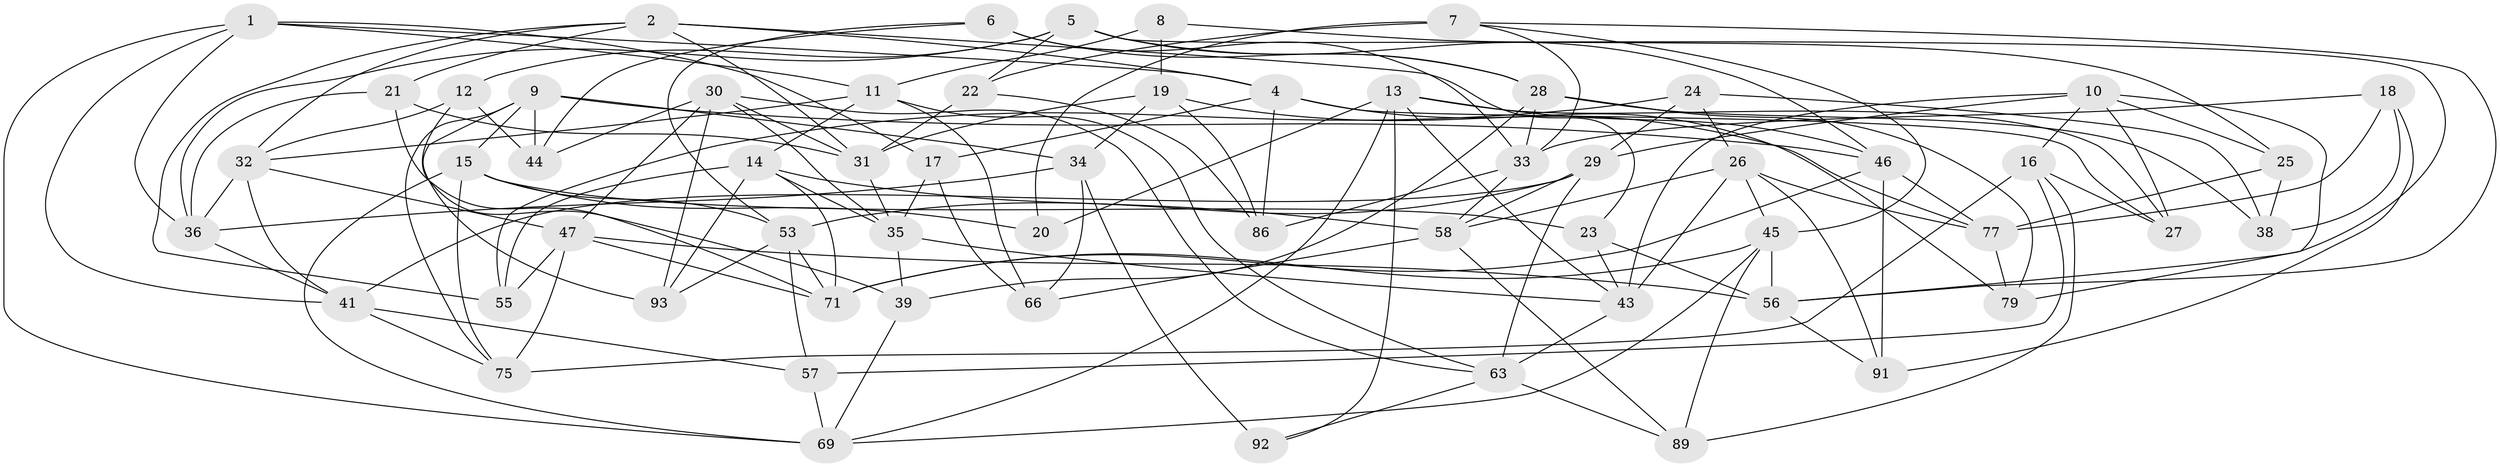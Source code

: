 // Generated by graph-tools (version 1.1) at 2025/24/03/03/25 07:24:30]
// undirected, 60 vertices, 152 edges
graph export_dot {
graph [start="1"]
  node [color=gray90,style=filled];
  1 [super="+3"];
  2 [super="+64"];
  4 [super="+73"];
  5 [super="+80"];
  6;
  7 [super="+37"];
  8;
  9 [super="+62"];
  10 [super="+87"];
  11 [super="+76"];
  12;
  13 [super="+50"];
  14 [super="+81"];
  15 [super="+85"];
  16 [super="+74"];
  17;
  18;
  19 [super="+67"];
  20;
  21;
  22;
  23;
  24;
  25;
  26 [super="+48"];
  27;
  28 [super="+82"];
  29 [super="+54"];
  30 [super="+68"];
  31 [super="+40"];
  32 [super="+61"];
  33 [super="+60"];
  34 [super="+90"];
  35 [super="+49"];
  36 [super="+42"];
  38;
  39;
  41 [super="+65"];
  43 [super="+51"];
  44;
  45 [super="+96"];
  46 [super="+52"];
  47 [super="+72"];
  53 [super="+59"];
  55;
  56 [super="+70"];
  57;
  58 [super="+83"];
  63 [super="+95"];
  66;
  69 [super="+78"];
  71 [super="+88"];
  75 [super="+84"];
  77 [super="+94"];
  79;
  86;
  89;
  91;
  92;
  93;
  1 -- 17;
  1 -- 11;
  1 -- 4;
  1 -- 69;
  1 -- 41;
  1 -- 36;
  2 -- 23;
  2 -- 21;
  2 -- 31;
  2 -- 32;
  2 -- 4;
  2 -- 55;
  4 -- 27;
  4 -- 79;
  4 -- 86;
  4 -- 17;
  5 -- 22;
  5 -- 28;
  5 -- 56;
  5 -- 12;
  5 -- 46;
  5 -- 36;
  6 -- 44;
  6 -- 33;
  6 -- 28;
  6 -- 53;
  7 -- 20 [weight=2];
  7 -- 45;
  7 -- 56;
  7 -- 22;
  7 -- 33;
  8 -- 19 [weight=2];
  8 -- 25;
  8 -- 11;
  9 -- 46;
  9 -- 34;
  9 -- 93;
  9 -- 44;
  9 -- 75;
  9 -- 15;
  10 -- 25;
  10 -- 43;
  10 -- 29;
  10 -- 16;
  10 -- 27;
  10 -- 79;
  11 -- 63;
  11 -- 66;
  11 -- 14;
  11 -- 32;
  12 -- 44;
  12 -- 39;
  12 -- 32;
  13 -- 46;
  13 -- 27;
  13 -- 20;
  13 -- 92;
  13 -- 69;
  13 -- 43;
  14 -- 35;
  14 -- 71;
  14 -- 58;
  14 -- 93;
  14 -- 55;
  15 -- 20;
  15 -- 75;
  15 -- 53;
  15 -- 23;
  15 -- 69;
  16 -- 89;
  16 -- 57;
  16 -- 75 [weight=2];
  16 -- 27;
  17 -- 66;
  17 -- 35;
  18 -- 38;
  18 -- 33;
  18 -- 91;
  18 -- 77;
  19 -- 34;
  19 -- 31;
  19 -- 77;
  19 -- 86;
  21 -- 36;
  21 -- 31;
  21 -- 71;
  22 -- 86;
  22 -- 31;
  23 -- 43;
  23 -- 56;
  24 -- 26;
  24 -- 29;
  24 -- 38;
  24 -- 55;
  25 -- 38;
  25 -- 77;
  26 -- 58;
  26 -- 45;
  26 -- 91;
  26 -- 43;
  26 -- 77;
  28 -- 38;
  28 -- 79;
  28 -- 39;
  28 -- 33;
  29 -- 41;
  29 -- 53;
  29 -- 63;
  29 -- 58;
  30 -- 44;
  30 -- 93;
  30 -- 63;
  30 -- 35;
  30 -- 31;
  30 -- 47;
  31 -- 35;
  32 -- 36;
  32 -- 41;
  32 -- 47;
  33 -- 58;
  33 -- 86;
  34 -- 92 [weight=2];
  34 -- 66;
  34 -- 36;
  35 -- 39;
  35 -- 43;
  36 -- 41;
  39 -- 69;
  41 -- 75;
  41 -- 57;
  43 -- 63;
  45 -- 56;
  45 -- 89;
  45 -- 69;
  45 -- 71;
  46 -- 77;
  46 -- 91;
  46 -- 71;
  47 -- 56;
  47 -- 55;
  47 -- 75;
  47 -- 71;
  53 -- 57;
  53 -- 93;
  53 -- 71;
  56 -- 91;
  57 -- 69;
  58 -- 66;
  58 -- 89;
  63 -- 89;
  63 -- 92;
  77 -- 79;
}
